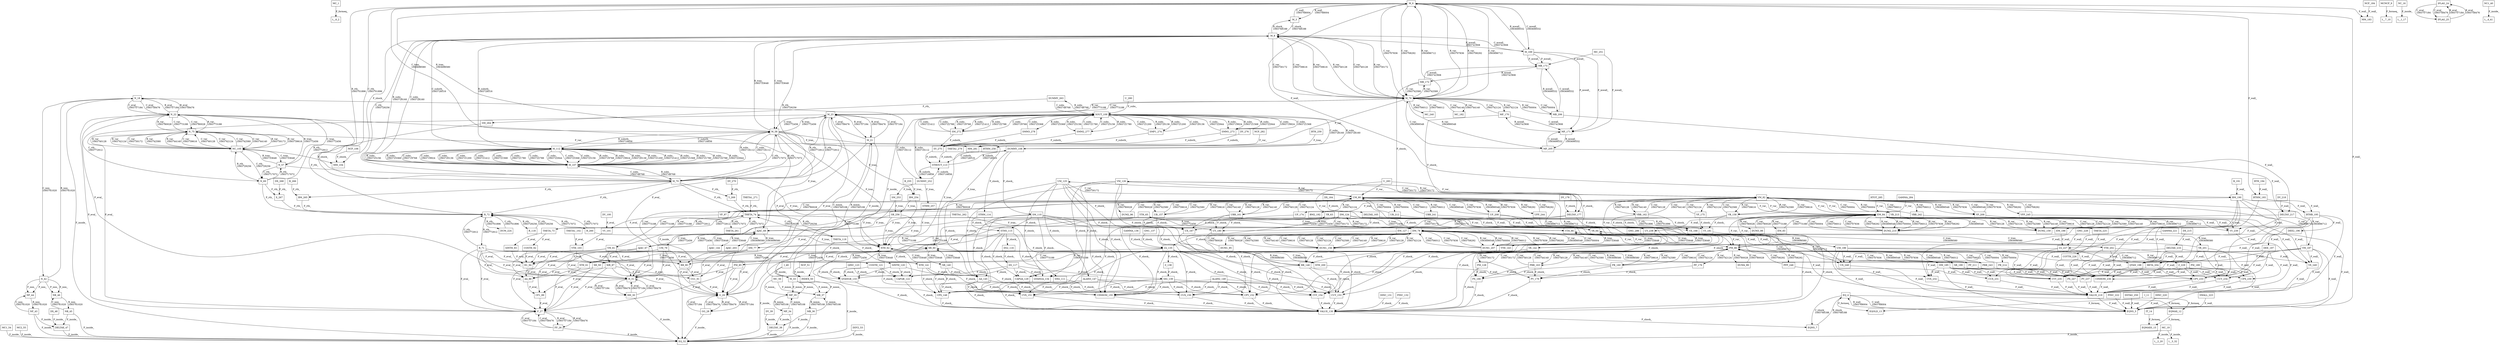 digraph OA_DUG {
node [shape=rectangle];
MC_1->t__6_2[label="F_formeq_"];
EQ_4->EQNS_5[label="C_wall_\l1093768004"];
EQNS_5->EQ_4[label="R_wall_\l1093768004"];
M_3->M_6[label="C_wall_\l1093768004"];
M_6->M_3[label="R_wall_\l1093768004"];
EQ_4->EQNS_7[label="C_shock_\l1093768188"];
EQNS_7->EQ_4[label="R_shock_\l1093768188"];
M_3->M_8[label="C_shock_\l1093768188"];
M_8->M_3[label="R_shock_\l1093768188"];
MCNCF_9->t__7_10[label="F_formeq_"];
I_11->EQMAX_12[label="F_formeq_"];
EQ_4->EQMAX_12[label="F_formeq_"];
I_11->EQOLD_13[label="F_formeq_"];
EQ_4->EQOLD_13[label="F_formeq_"];
IT_14->EQMAXS_15[label="F_formeq_"];
EQMAX_12->EQMAXS_15[label="F_formeq_"];
NC_16->t__1_17[label="F_inside_"];
MC_19->t__2_20[label="F_inside_"];
N_18->N_22[label="C_eval_\l1093757184"];
N_22->N_18[label="R_eval_\l1093757184"];
M_21->M_23[label="C_eval_\l1093757184"];
M_23->M_21[label="R_eval_\l1093757184"];
IFLAG_24->IFLAG_25[label="C_eval_\l1093757184"];
IFLAG_25->IFLAG_24[label="R_eval_\l1093757184"];
FF_26->F_27[label="C_eval_\l1093757184"];
F_27->FF_26[label="R_eval_\l1093757184"];
GG_28->G_29[label="C_eval_\l1093757184"];
G_29->GG_28[label="R_eval_\l1093757184"];
HH_30->H_31[label="C_eval_\l1093757184"];
H_31->HH_30[label="R_eval_\l1093757184"];
N_18->N_22[label="C_eval_\l1093758476"];
N_22->N_18[label="R_eval_\l1093758476"];
M_21->M_23[label="C_eval_\l1093758476"];
M_23->M_21[label="R_eval_\l1093758476"];
IFLAG_24->IFLAG_25[label="C_eval_\l1093758476"];
IFLAG_25->IFLAG_24[label="R_eval_\l1093758476"];
FF_26->F_27[label="C_eval_\l1093758476"];
F_27->FF_26[label="R_eval_\l1093758476"];
GG_28->G_29[label="C_eval_\l1093758476"];
G_29->GG_28[label="R_eval_\l1093758476"];
HH_30->H_31[label="C_eval_\l1093758476"];
H_31->HH_30[label="R_eval_\l1093758476"];
MC_19->t__3_32[label="F_inside_"];
M_21->M_33[label="C_mmm_\l1093760108"];
M_33->M_21[label="R_mmm_\l1093760108"];
MF_34->MF_35[label="C_mmm_\l1093760108"];
MF_35->MF_34[label="R_mmm_\l1093760108"];
MB_36->MB_37[label="C_mmm_\l1093760108"];
MB_37->MB_36[label="R_mmm_\l1093760108"];
MB_36->DELTAY_38[label="F_inside_"];
MF_34->DELTAY_38[label="F_inside_"];
DY_39->DELTAY_38[label="F_inside_"];
NC1_40->t__4_41[label="F_inside_"];
N_18->N_42[label="C_nnn_\l1093761020"];
N_42->N_18[label="R_nnn_\l1093761020"];
NF_43->NF_44[label="C_nnn_\l1093761020"];
NF_44->NF_43[label="R_nnn_\l1093761020"];
NB_45->NB_46[label="C_nnn_\l1093761020"];
NB_46->NB_45[label="R_nnn_\l1093761020"];
NB_45->DELTAX_47[label="F_inside_"];
NF_43->DELTAX_47[label="F_inside_"];
DX_48->DELTAX_47[label="F_inside_"];
I_49->INDEX_50[label="F_inside_"];
M_21->INDEX_50[label="F_inside_"];
N_18->INDEX_50[label="F_inside_"];
NCF_51->INDEX_50[label="F_inside_"];
DELTAX_47->EQ_52[label="F_inside_"];
I_49->EQ_52[label="F_inside_"];
INDEX_50->EQ_52[label="F_inside_"];
M_21->EQ_52[label="F_inside_"];
N_18->EQ_52[label="F_inside_"];
NB_45->EQ_52[label="F_inside_"];
NF_43->EQ_52[label="F_inside_"];
FF_26->EQ_52[label="F_inside_"];
HH_30->EQ_52[label="F_inside_"];
DELTAY_38->EQ_52[label="F_inside_"];
MB_36->EQ_52[label="F_inside_"];
MF_34->EQ_52[label="F_inside_"];
GG_28->EQ_52[label="F_inside_"];
DDY2_53->EQ_52[label="F_inside_"];
MC_19->EQ_52[label="F_inside_"];
MC1_54->EQ_52[label="F_inside_"];
MC2_55->EQ_52[label="F_inside_"];
N_42->NF_44[label="F_nnn_"];
N_42->NB_46[label="F_nnn_"];
M_33->MF_35[label="F_mmm_"];
M_33->MB_37[label="F_mmm_"];
MC_56->MF_35[label="F_mmm_"];
MC_56->MB_37[label="F_mmm_"];
N_22->N_57[label="C_tran_\l1093772456"];
N_57->N_22[label="R_tran_\l1093772456"];
M_23->M_58[label="C_tran_\l1093772456"];
M_58->M_23[label="R_tran_\l1093772456"];
XR_59->XR_60[label="C_tran_\l1093772456"];
XR_60->XR_59[label="R_tran_\l1093772456"];
XTH_61->XTH_62[label="C_tran_\l1093772456"];
XTH_62->XTH_61[label="R_tran_\l1093772456"];
YR_63->YR_64[label="C_tran_\l1093772456"];
YR_64->YR_63[label="R_tran_\l1093772456"];
YTH_65->YTH_66[label="C_tran_\l1093772456"];
YTH_66->YTH_65[label="R_tran_\l1093772456"];
AJAC_67->AJAC_68[label="C_tran_\l1093772456"];
AJAC_68->AJAC_67[label="R_tran_\l1093772456"];
N_22->N_69[label="C_rth_\l1093772912"];
N_69->N_22[label="R_rth_\l1093772912"];
M_23->M_70[label="C_rth_\l1093772912"];
M_70->M_23[label="R_rth_\l1093772912"];
R_71->R_72[label="C_rth_\l1093772912"];
R_72->R_71[label="R_rth_\l1093772912"];
THETA_73->THETA_74[label="C_rth_\l1093772912"];
THETA_74->THETA_73[label="R_rth_\l1093772912"];
N_22->N_75[label="C_var_\l1093773188"];
N_75->N_22[label="R_var_\l1093773188"];
M_23->M_76[label="C_var_\l1093773188"];
M_76->M_23[label="R_var_\l1093773188"];
DM_77->DM_78[label="C_var_\l1093773188"];
DM_78->DM_77[label="R_var_\l1093773188"];
UM_79->UM_80[label="C_var_\l1093773188"];
UM_80->UM_79[label="R_var_\l1093773188"];
VM_81->VM_82[label="C_var_\l1093773188"];
VM_82->VM_81[label="R_var_\l1093773188"];
EM_83->EM_84[label="C_var_\l1093773188"];
EM_84->EM_83[label="R_var_\l1093773188"];
PM_85->PM_86[label="C_var_\l1093773188"];
PM_86->PM_85[label="R_var_\l1093773188"];
AJAC_67->XIR_87[label="F_eval_"];
R_71->XIR_87[label="F_eval_"];
R_71->AA_88[label="F_eval_"];
UM_79->AA_88[label="F_eval_"];
VM_81->AA_88[label="F_eval_"];
XR_59->AA_88[label="F_eval_"];
XTH_61->AA_88[label="F_eval_"];
AA_88->CF1_89[label="F_eval_"];
DM_77->CF1_89[label="F_eval_"];
XIR_87->CF1_89[label="F_eval_"];
CF1_89->F_27[label="F_eval_"];
PM_85->F_27[label="F_eval_"];
UM_79->F_27[label="F_eval_"];
XIR_87->F_27[label="F_eval_"];
XR_59->F_27[label="F_eval_"];
R_71->F_27[label="F_eval_"];
VM_81->F_27[label="F_eval_"];
XTH_61->F_27[label="F_eval_"];
R_71->BB_90[label="F_eval_"];
UM_79->BB_90[label="F_eval_"];
VM_81->BB_90[label="F_eval_"];
YR_63->BB_90[label="F_eval_"];
YTH_65->BB_90[label="F_eval_"];
BB_90->CG1_91[label="F_eval_"];
DM_77->CG1_91[label="F_eval_"];
XIR_87->CG1_91[label="F_eval_"];
CG1_91->G_29[label="F_eval_"];
PM_85->G_29[label="F_eval_"];
UM_79->G_29[label="F_eval_"];
XIR_87->G_29[label="F_eval_"];
YR_63->G_29[label="F_eval_"];
R_71->G_29[label="F_eval_"];
VM_81->G_29[label="F_eval_"];
YTH_65->G_29[label="F_eval_"];
THETA_73->COSTH_92[label="F_eval_"];
THETA_73->SINTH_93[label="F_eval_"];
AJAC_67->H1_94[label="F_eval_"];
COSTH_92->H1_94[label="F_eval_"];
DM_77->H1_94[label="F_eval_"];
R_71->H1_94[label="F_eval_"];
SINTH_93->H1_94[label="F_eval_"];
VM_81->H1_94[label="F_eval_"];
H1_94->H_31[label="F_eval_"];
AJAC_67->H_31[label="F_eval_"];
DM_77->H_31[label="F_eval_"];
PM_85->H_31[label="F_eval_"];
R_71->H_31[label="F_eval_"];
UM_79->H_31[label="F_eval_"];
VM_81->H_31[label="F_eval_"];
N_22->N_75[label="C_var_\l1093780028"];
N_75->N_22[label="R_var_\l1093780028"];
DUM1_95->DM_78[label="C_var_\l1093780028"];
DM_78->DUM1_95[label="R_var_\l1093780028"];
DUM2_96->UM_80[label="C_var_\l1093780028"];
UM_80->DUM2_96[label="R_var_\l1093780028"];
VF_97->VM_82[label="C_var_\l1093780028"];
VM_82->VF_97[label="R_var_\l1093780028"];
DUM3_98->EM_84[label="C_var_\l1093780028"];
EM_84->DUM3_98[label="R_var_\l1093780028"];
DUM4_99->PM_86[label="C_var_\l1093780028"];
PM_86->DUM4_99[label="R_var_\l1093780028"];
DY_100->VY_101[label="F_eval_"];
VF_97->VY_101[label="F_eval_"];
THETA1_102->VTH_103[label="F_eval_"];
VY_101->VTH_103[label="F_eval_"];
VTH_103->H_31[label="F_eval_"];
M_8->MM_104[label="F_shock_"];
NC_105->MM_104[label="F_shock_"];
NCF_106->MM_104[label="F_shock_"];
M_8->M_107[label="C_subs_\l1093728160"];
M_107->M_8[label="R_subs_\l1093728160"];
DUMMY_108->SOUT_109[label="C_subs_\l1093728160"];
SOUT_109->DUMMY_108[label="R_subs_\l1093728160"];
DUMMY_108->SM_110[label="F_shock_"];
SM_110->SM2_111[label="F_shock_"];
M_8->M_112[label="C_substh_\l1093728516"];
M_112->M_8[label="R_substh_\l1093728516"];
DUMMY_108->STHOUT_113[label="C_substh_\l1093728516"];
STHOUT_113->DUMMY_108[label="R_substh_\l1093728516"];
DUMMY_108->STHM_114[label="F_shock_"];
SM_110->STHS_115[label="F_shock_"];
STHM_114->STHS_115[label="F_shock_"];
STHS_115->DS2_116[label="F_shock_"];
DS2_116->DS_117[label="F_shock_"];
NC_105->N_69[label="C_rth_\l1093729256"];
N_69->NC_105[label="R_rth_\l1093729256"];
M_8->M_70[label="C_rth_\l1093729256"];
M_70->M_8[label="R_rth_\l1093729256"];
R_118->R_72[label="C_rth_\l1093729256"];
R_72->R_118[label="R_rth_\l1093729256"];
THETA_119->THETA_74[label="C_rth_\l1093729256"];
THETA_74->THETA_119[label="R_rth_\l1093729256"];
THETA_119->SINTH_120[label="F_shock_"];
THETA_119->COSTH_121[label="F_shock_"];
COSTH_121->CAPQB_122[label="F_shock_"];
DS_117->CAPQB_122[label="F_shock_"];
SINTH_120->CAPQB_122[label="F_shock_"];
STHS_115->CAPQB_122[label="F_shock_"];
QINC_123->CAPQB_122[label="F_shock_"];
NC_105->N_75[label="C_var_\l1093730172"];
N_75->NC_105[label="R_var_\l1093730172"];
M_8->M_76[label="C_var_\l1093730172"];
M_76->M_8[label="R_var_\l1093730172"];
DM_124->DM_78[label="C_var_\l1093730172"];
DM_78->DM_124[label="R_var_\l1093730172"];
UM_125->UM_80[label="C_var_\l1093730172"];
UM_80->UM_125[label="R_var_\l1093730172"];
VM_126->VM_82[label="C_var_\l1093730172"];
VM_82->VM_126[label="R_var_\l1093730172"];
EM_127->EM_84[label="C_var_\l1093730172"];
EM_84->EM_127[label="R_var_\l1093730172"];
PM_128->PM_86[label="C_var_\l1093730172"];
PM_86->PM_128[label="R_var_\l1093730172"];
DS_117->CAPQA_129[label="F_shock_"];
STHS_115->CAPQA_129[label="F_shock_"];
UM_125->CAPQA_129[label="F_shock_"];
VM_126->CAPQA_129[label="F_shock_"];
CAPQA_129->VALUE_130[label="F_shock_"];
CAPQB_122->VALUE_130[label="F_shock_"];
DM_124->VALUE_130[label="F_shock_"];
DINC_131->VALUE_130[label="F_shock_"];
VALUE_130->EQNS_7[label="F_shock_"];
PM_128->VALUE_130[label="F_shock_"];
PINC_132->VALUE_130[label="F_shock_"];
COSTH_121->QTANGB_133[label="F_shock_"];
DS_117->QTANGB_133[label="F_shock_"];
SINTH_120->QTANGB_133[label="F_shock_"];
STHS_115->QTANGB_133[label="F_shock_"];
QINC_123->QTANGB_133[label="F_shock_"];
DS_117->QTANGA_134[label="F_shock_"];
STHS_115->QTANGA_134[label="F_shock_"];
UM_125->QTANGA_134[label="F_shock_"];
VM_126->QTANGA_134[label="F_shock_"];
QTANGA_134->VALUE_130[label="F_shock_"];
QTANGB_133->VALUE_130[label="F_shock_"];
EM_127->Z2_135[label="F_shock_"];
GAMMA_136->Z2_135[label="F_shock_"];
GM1_137->Z2_135[label="F_shock_"];
Z2_135->Z_138[label="F_shock_"];
DS_117->SIG_139[label="F_shock_"];
Z_138->SIG_139[label="F_shock_"];
NC_105->N_57[label="C_tran_\l1093733648"];
N_57->NC_105[label="R_tran_\l1093733648"];
M_8->M_58[label="C_tran_\l1093733648"];
M_58->M_8[label="R_tran_\l1093733648"];
XR_140->XR_60[label="C_tran_\l1093733648"];
XR_60->XR_140[label="R_tran_\l1093733648"];
XTH_141->XTH_62[label="C_tran_\l1093733648"];
XTH_62->XTH_141[label="R_tran_\l1093733648"];
YR_142->YR_64[label="C_tran_\l1093733648"];
YR_64->YR_142[label="R_tran_\l1093733648"];
YTH_143->YTH_66[label="C_tran_\l1093733648"];
YTH_66->YTH_143[label="R_tran_\l1093733648"];
AJAC_144->AJAC_68[label="C_tran_\l1093733648"];
AJAC_68->AJAC_144[label="R_tran_\l1093733648"];
SM_110->AA_145[label="F_shock_"];
UM_125->AA_145[label="F_shock_"];
VM_126->AA_145[label="F_shock_"];
XR_140->AA_145[label="F_shock_"];
XTH_141->AA_145[label="F_shock_"];
SM_110->BB_146[label="F_shock_"];
UM_125->BB_146[label="F_shock_"];
VM_126->BB_146[label="F_shock_"];
YR_142->BB_146[label="F_shock_"];
YTH_143->BB_146[label="F_shock_"];
STHM_114->ALAM3_147[label="F_shock_"];
AA_145->CPX_148[label="F_shock_"];
ALAM2_149->CPX_148[label="F_shock_"];
ALAM3_147->CPX_148[label="F_shock_"];
SIG_139->CPX_148[label="F_shock_"];
SM2_111->CPX_148[label="F_shock_"];
XR_140->CPX_148[label="F_shock_"];
XTH_141->CPX_148[label="F_shock_"];
Z2_135->CPX_148[label="F_shock_"];
AA_145->CUX_150[label="F_shock_"];
ALAM2_149->CUX_150[label="F_shock_"];
DM_124->CUX_150[label="F_shock_"];
SIG_139->CUX_150[label="F_shock_"];
XR_140->CUX_150[label="F_shock_"];
Z2_135->CUX_150[label="F_shock_"];
AA_145->CVX_151[label="F_shock_"];
ALAM3_147->CVX_151[label="F_shock_"];
DM_124->CVX_151[label="F_shock_"];
SIG_139->CVX_151[label="F_shock_"];
SM_110->CVX_151[label="F_shock_"];
XTH_141->CVX_151[label="F_shock_"];
Z2_135->CVX_151[label="F_shock_"];
ALAM2_149->CPY_152[label="F_shock_"];
ALAM3_147->CPY_152[label="F_shock_"];
BB_146->CPY_152[label="F_shock_"];
SIG_139->CPY_152[label="F_shock_"];
SM2_111->CPY_152[label="F_shock_"];
YR_142->CPY_152[label="F_shock_"];
YTH_143->CPY_152[label="F_shock_"];
Z2_135->CPY_152[label="F_shock_"];
ALAM2_149->CUY_153[label="F_shock_"];
BB_146->CUY_153[label="F_shock_"];
DM_124->CUY_153[label="F_shock_"];
SIG_139->CUY_153[label="F_shock_"];
YR_142->CUY_153[label="F_shock_"];
Z2_135->CUY_153[label="F_shock_"];
ALAM3_147->CVY_154[label="F_shock_"];
BB_146->CVY_154[label="F_shock_"];
DM_124->CVY_154[label="F_shock_"];
SIG_139->CVY_154[label="F_shock_"];
SM_110->CVY_154[label="F_shock_"];
YTH_143->CVY_154[label="F_shock_"];
Z2_135->CVY_154[label="F_shock_"];
ALAM2_149->CINHOM_155[label="F_shock_"];
ALAM3_147->CINHOM_155[label="F_shock_"];
COSTH_121->CINHOM_155[label="F_shock_"];
DM_124->CINHOM_155[label="F_shock_"];
SIG_139->CINHOM_155[label="F_shock_"];
SINTH_120->CINHOM_155[label="F_shock_"];
SM_110->CINHOM_155[label="F_shock_"];
UM_125->CINHOM_155[label="F_shock_"];
VM_126->CINHOM_155[label="F_shock_"];
Z2_135->CINHOM_155[label="F_shock_"];
NC_105->N_75[label="C_var_\l1093739616"];
N_75->NC_105[label="R_var_\l1093739616"];
M_8->M_76[label="C_var_\l1093739616"];
M_76->M_8[label="R_var_\l1093739616"];
DUM1_156->DM_78[label="C_var_\l1093739616"];
DM_78->DUM1_156[label="R_var_\l1093739616"];
UB_157->UM_80[label="C_var_\l1093739616"];
UM_80->UB_157[label="R_var_\l1093739616"];
VB_158->VM_82[label="C_var_\l1093739616"];
VM_82->VB_158[label="R_var_\l1093739616"];
DUM2_159->EM_84[label="C_var_\l1093739616"];
EM_84->DUM2_159[label="R_var_\l1093739616"];
PB_160->PM_86[label="C_var_\l1093739616"];
PM_86->PB_160[label="R_var_\l1093739616"];
NC_105->N_75[label="C_var_\l1093740128"];
N_75->NC_105[label="R_var_\l1093740128"];
M_8->M_76[label="C_var_\l1093740128"];
M_76->M_8[label="R_var_\l1093740128"];
DUM1_156->DM_78[label="C_var_\l1093740128"];
DM_78->DUM1_156[label="R_var_\l1093740128"];
UBB_161->UM_80[label="C_var_\l1093740128"];
UM_80->UBB_161[label="R_var_\l1093740128"];
VBB_162->VM_82[label="C_var_\l1093740128"];
VM_82->VBB_162[label="R_var_\l1093740128"];
DUM2_159->EM_84[label="C_var_\l1093740128"];
EM_84->DUM2_159[label="R_var_\l1093740128"];
PBB_163->PM_86[label="C_var_\l1093740128"];
PM_86->PBB_163[label="R_var_\l1093740128"];
DX_164->DELTAX_165[label="F_shock_"];
DELTAX_165->PX_166[label="F_shock_"];
PB_160->PX_166[label="F_shock_"];
PBB_163->PX_166[label="F_shock_"];
PM_128->PX_166[label="F_shock_"];
DELTAX_165->UX_167[label="F_shock_"];
UB_157->UX_167[label="F_shock_"];
UBB_161->UX_167[label="F_shock_"];
UM_125->UX_167[label="F_shock_"];
DELTAX_165->VX_168[label="F_shock_"];
VB_158->VX_168[label="F_shock_"];
VBB_162->VX_168[label="F_shock_"];
VM_126->VX_168[label="F_shock_"];
M_8->M_169[label="C_mwall_\l1093741908"];
M_169->M_8[label="R_mwall_\l1093741908"];
MF_170->MF_171[label="C_mwall_\l1093741908"];
MF_171->MF_170[label="R_mwall_\l1093741908"];
MB_172->MB_173[label="C_mwall_\l1093741908"];
MB_173->MB_172[label="R_mwall_\l1093741908"];
NC_105->N_75[label="C_var_\l1093742124"];
N_75->NC_105[label="R_var_\l1093742124"];
MF_170->M_76[label="C_var_\l1093742124"];
M_76->MF_170[label="R_var_\l1093742124"];
DUM1_156->DM_78[label="C_var_\l1093742124"];
DM_78->DUM1_156[label="R_var_\l1093742124"];
UF_174->UM_80[label="C_var_\l1093742124"];
UM_80->UF_174[label="R_var_\l1093742124"];
VF_175->VM_82[label="C_var_\l1093742124"];
VM_82->VF_175[label="R_var_\l1093742124"];
DUM2_159->EM_84[label="C_var_\l1093742124"];
EM_84->DUM2_159[label="R_var_\l1093742124"];
PF_176->PM_86[label="C_var_\l1093742124"];
PM_86->PF_176[label="R_var_\l1093742124"];
NC_105->N_75[label="C_var_\l1093742580"];
N_75->NC_105[label="R_var_\l1093742580"];
MB_172->M_76[label="C_var_\l1093742580"];
M_76->MB_172[label="R_var_\l1093742580"];
DUM1_156->DM_78[label="C_var_\l1093742580"];
DM_78->DUM1_156[label="R_var_\l1093742580"];
UB_157->UM_80[label="C_var_\l1093742580"];
UM_80->UB_157[label="R_var_\l1093742580"];
VB_158->VM_82[label="C_var_\l1093742580"];
VM_82->VB_158[label="R_var_\l1093742580"];
DUM2_159->EM_84[label="C_var_\l1093742580"];
EM_84->DUM2_159[label="R_var_\l1093742580"];
PB_160->PM_86[label="C_var_\l1093742580"];
PM_86->PB_160[label="R_var_\l1093742580"];
MB_172->DELTAY_177[label="F_shock_"];
MF_170->DELTAY_177[label="F_shock_"];
DY_178->DELTAY_177[label="F_shock_"];
DELTAY_177->PY_179[label="F_shock_"];
PB_160->PY_179[label="F_shock_"];
PF_176->PY_179[label="F_shock_"];
DELTAY_177->UY_180[label="F_shock_"];
UB_157->UY_180[label="F_shock_"];
UF_174->UY_180[label="F_shock_"];
DELTAY_177->VY_181[label="F_shock_"];
VB_158->VY_181[label="F_shock_"];
VF_175->VY_181[label="F_shock_"];
NC_105->N_75[label="C_var_\l1093744140"];
N_75->NC_105[label="R_var_\l1093744140"];
MC_182->M_76[label="C_var_\l1093744140"];
M_76->MC_182[label="R_var_\l1093744140"];
DUM1_156->DM_78[label="C_var_\l1093744140"];
DM_78->DUM1_156[label="R_var_\l1093744140"];
UBB_161->UM_80[label="C_var_\l1093744140"];
UM_80->UBB_161[label="R_var_\l1093744140"];
VBB_162->VM_82[label="C_var_\l1093744140"];
VM_82->VBB_162[label="R_var_\l1093744140"];
DUM2_159->EM_84[label="C_var_\l1093744140"];
EM_84->DUM2_159[label="R_var_\l1093744140"];
PBB_163->PM_86[label="C_var_\l1093744140"];
PM_86->PBB_163[label="R_var_\l1093744140"];
PBB_163->PY_179[label="F_shock_"];
UBB_161->UY_180[label="F_shock_"];
VBB_162->VY_181[label="F_shock_"];
CINHOM_155->VALUE_130[label="F_shock_"];
CPX_148->VALUE_130[label="F_shock_"];
CPY_152->VALUE_130[label="F_shock_"];
CUX_150->VALUE_130[label="F_shock_"];
CUY_153->VALUE_130[label="F_shock_"];
CVX_151->VALUE_130[label="F_shock_"];
CVY_154->VALUE_130[label="F_shock_"];
PX_166->VALUE_130[label="F_shock_"];
PY_179->VALUE_130[label="F_shock_"];
UX_167->VALUE_130[label="F_shock_"];
UY_180->VALUE_130[label="F_shock_"];
VX_168->VALUE_130[label="F_shock_"];
VY_181->VALUE_130[label="F_shock_"];
M_6->MM_183[label="F_wall_"];
NCF_184->MM_183[label="F_wall_"];
M_6->M_76[label="C_var_\l1093696712"];
M_76->M_6[label="R_var_\l1093696712"];
DM_185->DM_78[label="C_var_\l1093696712"];
DM_78->DM_185[label="R_var_\l1093696712"];
UM_186->UM_80[label="C_var_\l1093696712"];
UM_80->UM_186[label="R_var_\l1093696712"];
VM_187->VM_82[label="C_var_\l1093696712"];
VM_82->VM_187[label="R_var_\l1093696712"];
EM_188->EM_84[label="C_var_\l1093696712"];
EM_84->EM_188[label="R_var_\l1093696712"];
PM_189->PM_86[label="C_var_\l1093696712"];
PM_86->PM_189[label="R_var_\l1093696712"];
M_6->BM_190[label="F_wall_"];
B_191->BM_190[label="F_wall_"];
BM_190->BM2_192[label="F_wall_"];
M_6->BTHM_193[label="F_wall_"];
BTH_194->BTHM_193[label="F_wall_"];
BM_190->BTHB_195[label="F_wall_"];
BTHM_193->BTHB_195[label="F_wall_"];
BTHB_195->DEE2_196[label="F_wall_"];
DEE2_196->DEE_197[label="F_wall_"];
BTHB_195->QTAN_198[label="F_wall_"];
DEE_197->QTAN_198[label="F_wall_"];
UM_186->QTAN_198[label="F_wall_"];
VM_187->QTAN_198[label="F_wall_"];
M_6->M_58[label="C_tran_\l1093698580"];
M_58->M_6[label="R_tran_\l1093698580"];
XR_199->XR_60[label="C_tran_\l1093698580"];
XR_60->XR_199[label="R_tran_\l1093698580"];
XTH_200->XTH_62[label="C_tran_\l1093698580"];
XTH_62->XTH_200[label="R_tran_\l1093698580"];
YR_201->YR_64[label="C_tran_\l1093698580"];
YR_64->YR_201[label="R_tran_\l1093698580"];
YTH_202->YTH_66[label="C_tran_\l1093698580"];
YTH_66->YTH_202[label="R_tran_\l1093698580"];
AJAC_203->AJAC_68[label="C_tran_\l1093698580"];
AJAC_68->AJAC_203[label="R_tran_\l1093698580"];
BM_190->BETA_204[label="F_wall_"];
UM_186->BETA_204[label="F_wall_"];
VM_187->BETA_204[label="F_wall_"];
YR_201->BETA_204[label="F_wall_"];
YTH_202->BETA_204[label="F_wall_"];
M_6->M_169[label="C_mwall_\l1093699332"];
M_169->M_6[label="R_mwall_\l1093699332"];
MF_205->MF_171[label="C_mwall_\l1093699332"];
MF_171->MF_205[label="R_mwall_\l1093699332"];
MB_206->MB_173[label="C_mwall_\l1093699332"];
MB_173->MB_206[label="R_mwall_\l1093699332"];
MF_205->M_76[label="C_var_\l1093699548"];
M_76->MF_205[label="R_var_\l1093699548"];
DUM1_207->DM_78[label="C_var_\l1093699548"];
DM_78->DUM1_207[label="R_var_\l1093699548"];
UF_208->UM_80[label="C_var_\l1093699548"];
UM_80->UF_208[label="R_var_\l1093699548"];
VF_209->VM_82[label="C_var_\l1093699548"];
VM_82->VF_209[label="R_var_\l1093699548"];
DUM2_210->EM_84[label="C_var_\l1093699548"];
EM_84->DUM2_210[label="R_var_\l1093699548"];
PF_211->PM_86[label="C_var_\l1093699548"];
PM_86->PF_211[label="R_var_\l1093699548"];
MB_206->M_76[label="C_var_\l1093700004"];
M_76->MB_206[label="R_var_\l1093700004"];
DUM1_207->DM_78[label="C_var_\l1093700004"];
DM_78->DUM1_207[label="R_var_\l1093700004"];
UB_212->UM_80[label="C_var_\l1093700004"];
UM_80->UB_212[label="R_var_\l1093700004"];
VB_213->VM_82[label="C_var_\l1093700004"];
VM_82->VB_213[label="R_var_\l1093700004"];
DUM2_210->EM_84[label="C_var_\l1093700004"];
EM_84->DUM2_210[label="R_var_\l1093700004"];
PB_214->PM_86[label="C_var_\l1093700004"];
PM_86->PB_214[label="R_var_\l1093700004"];
DX_215->DELTAX_216[label="F_wall_"];
MB_206->DELTAY_217[label="F_wall_"];
MF_205->DELTAY_217[label="F_wall_"];
DY_218->DELTAY_217[label="F_wall_"];
BTHB_195->VALUE_219[label="F_wall_"];
UM_186->VALUE_219[label="F_wall_"];
VM_187->VALUE_219[label="F_wall_"];
VALUE_219->EQNS_5[label="F_wall_"];
DM_185->EQNS_5[label="F_wall_"];
PM_189->EQNS_5[label="F_wall_"];
DINC_220->EQNS_5[label="F_wall_"];
GAMMA_221->EQNS_5[label="F_wall_"];
PINC_222->EQNS_5[label="F_wall_"];
SWALL_223->EQNS_5[label="F_wall_"];
M_6->M_70[label="C_rth_\l1093701896"];
M_70->M_6[label="R_rth_\l1093701896"];
DUM_224->R_72[label="C_rth_\l1093701896"];
R_72->DUM_224[label="R_rth_\l1093701896"];
THETA_225->THETA_74[label="C_rth_\l1093701896"];
THETA_74->THETA_225[label="R_rth_\l1093701896"];
THETA_225->COTTH_226[label="F_wall_"];
EM_188->Z2_227[label="F_wall_"];
GAMMA_221->Z2_227[label="F_wall_"];
GM1_228->Z2_227[label="F_wall_"];
Z2_227->Z_229[label="F_wall_"];
DEE_197->CPX_230[label="F_wall_"];
XR_199->CPX_230[label="F_wall_"];
Z_229->CPX_230[label="F_wall_"];
DM_185->CUX_231[label="F_wall_"];
XR_199->CUX_231[label="F_wall_"];
Z2_227->CUX_231[label="F_wall_"];
BM_190->CVX_232[label="F_wall_"];
DM_185->CVX_232[label="F_wall_"];
XTH_200->CVX_232[label="F_wall_"];
Z2_227->CVX_232[label="F_wall_"];
BETA_204->CPY_233[label="F_wall_"];
BM_190->CPY_233[label="F_wall_"];
BTHB_195->CPY_233[label="F_wall_"];
DEE_197->CPY_233[label="F_wall_"];
YR_201->CPY_233[label="F_wall_"];
YTH_202->CPY_233[label="F_wall_"];
Z_229->CPY_233[label="F_wall_"];
BETA_204->CUY_234[label="F_wall_"];
DEE_197->CUY_234[label="F_wall_"];
DM_185->CUY_234[label="F_wall_"];
YR_201->CUY_234[label="F_wall_"];
Z_229->CUY_234[label="F_wall_"];
BETA_204->CVY_235[label="F_wall_"];
BM_190->CVY_235[label="F_wall_"];
BTHM_193->CVY_235[label="F_wall_"];
DEE_197->CVY_235[label="F_wall_"];
DM_185->CVY_235[label="F_wall_"];
YTH_202->CVY_235[label="F_wall_"];
Z_229->CVY_235[label="F_wall_"];
BM_190->CINHOM_236[label="F_wall_"];
COTTH_226->CINHOM_236[label="F_wall_"];
DM_185->CINHOM_236[label="F_wall_"];
QTAN_198->CINHOM_236[label="F_wall_"];
UM_186->CINHOM_236[label="F_wall_"];
VM_187->CINHOM_236[label="F_wall_"];
Z_229->CINHOM_236[label="F_wall_"];
DELTAY_217->PY_237[label="F_wall_"];
PB_214->PY_237[label="F_wall_"];
PF_211->PY_237[label="F_wall_"];
DELTAY_217->UY_238[label="F_wall_"];
UB_212->UY_238[label="F_wall_"];
UF_208->UY_238[label="F_wall_"];
DELTAY_217->VY_239[label="F_wall_"];
VB_213->VY_239[label="F_wall_"];
VF_209->VY_239[label="F_wall_"];
MC_240->M_76[label="C_var_\l1093706012"];
M_76->MC_240[label="R_var_\l1093706012"];
DUM1_207->DM_78[label="C_var_\l1093706012"];
DM_78->DUM1_207[label="R_var_\l1093706012"];
UBB_241->UM_80[label="C_var_\l1093706012"];
UM_80->UBB_241[label="R_var_\l1093706012"];
VBB_242->VM_82[label="C_var_\l1093706012"];
VM_82->VBB_242[label="R_var_\l1093706012"];
DUM2_210->EM_84[label="C_var_\l1093706012"];
EM_84->DUM2_210[label="R_var_\l1093706012"];
PBB_243->PM_86[label="C_var_\l1093706012"];
PM_86->PBB_243[label="R_var_\l1093706012"];
PBB_243->PY_237[label="F_wall_"];
UBB_241->UY_238[label="F_wall_"];
VBB_242->VY_239[label="F_wall_"];
M_6->M_76[label="C_var_\l1093707836"];
M_76->M_6[label="R_var_\l1093707836"];
DUM1_207->DM_78[label="C_var_\l1093707836"];
DM_78->DUM1_207[label="R_var_\l1093707836"];
UF_208->UM_80[label="C_var_\l1093707836"];
UM_80->UF_208[label="R_var_\l1093707836"];
VF_209->VM_82[label="C_var_\l1093707836"];
VM_82->VF_209[label="R_var_\l1093707836"];
DUM2_210->EM_84[label="C_var_\l1093707836"];
EM_84->DUM2_210[label="R_var_\l1093707836"];
PF_211->PM_86[label="C_var_\l1093707836"];
PM_86->PF_211[label="R_var_\l1093707836"];
M_6->M_76[label="C_var_\l1093708292"];
M_76->M_6[label="R_var_\l1093708292"];
DUM1_207->DM_78[label="C_var_\l1093708292"];
DM_78->DUM1_207[label="R_var_\l1093708292"];
UFF_244->UM_80[label="C_var_\l1093708292"];
UM_80->UFF_244[label="R_var_\l1093708292"];
VFF_245->VM_82[label="C_var_\l1093708292"];
VM_82->VFF_245[label="R_var_\l1093708292"];
DUM2_210->EM_84[label="C_var_\l1093708292"];
EM_84->DUM2_210[label="R_var_\l1093708292"];
PFF_246->PM_86[label="C_var_\l1093708292"];
PM_86->PFF_246[label="R_var_\l1093708292"];
DELTAX_216->PX_247[label="F_wall_"];
PF_211->PX_247[label="F_wall_"];
PFF_246->PX_247[label="F_wall_"];
PM_189->PX_247[label="F_wall_"];
DELTAX_216->UX_248[label="F_wall_"];
UF_208->UX_248[label="F_wall_"];
UFF_244->UX_248[label="F_wall_"];
UM_186->UX_248[label="F_wall_"];
DELTAX_216->VX_249[label="F_wall_"];
VF_209->VX_249[label="F_wall_"];
VFF_245->VX_249[label="F_wall_"];
VM_187->VX_249[label="F_wall_"];
CINHOM_236->VALUE_219[label="F_wall_"];
CPX_230->VALUE_219[label="F_wall_"];
CPY_233->VALUE_219[label="F_wall_"];
CUX_231->VALUE_219[label="F_wall_"];
CUY_234->VALUE_219[label="F_wall_"];
CVX_232->VALUE_219[label="F_wall_"];
CVY_235->VALUE_219[label="F_wall_"];
PX_247->VALUE_219[label="F_wall_"];
PY_237->VALUE_219[label="F_wall_"];
UX_248->VALUE_219[label="F_wall_"];
UY_238->VALUE_219[label="F_wall_"];
VX_249->VALUE_219[label="F_wall_"];
VY_239->VALUE_219[label="F_wall_"];
DSTAG_250->EQNS_5[label="F_wall_"];
UM_186->EQNS_5[label="F_wall_"];
VM_187->EQNS_5[label="F_wall_"];
M_169->MF_171[label="F_mwall_"];
M_169->MB_173[label="F_mwall_"];
MC_251->MF_171[label="F_mwall_"];
MC_251->MB_173[label="F_mwall_"];
M_58->M_107[label="C_subs_\l1093716112"];
M_107->M_58[label="R_subs_\l1093716112"];
DUMMY_252->SOUT_109[label="C_subs_\l1093716112"];
SOUT_109->DUMMY_252[label="R_subs_\l1093716112"];
DUMMY_252->SM_253[label="F_tran_"];
M_58->BM_254[label="F_tran_"];
B_255->BM_254[label="F_tran_"];
BM_254->SB_256[label="F_tran_"];
SM_253->SB_256[label="F_tran_"];
M_58->M_112[label="C_substh_\l1093716656"];
M_112->M_58[label="R_substh_\l1093716656"];
DUMMY_252->STHOUT_113[label="C_substh_\l1093716656"];
STHOUT_113->DUMMY_252[label="R_substh_\l1093716656"];
DUMMY_252->STHM_257[label="F_tran_"];
M_58->BTHM_258[label="F_tran_"];
BTH_259->BTHM_258[label="F_tran_"];
N_57->N_69[label="C_rth_\l1093717072"];
N_69->N_57[label="R_rth_\l1093717072"];
M_58->M_70[label="C_rth_\l1093717072"];
M_70->M_58[label="R_rth_\l1093717072"];
R_260->R_72[label="C_rth_\l1093717072"];
R_72->R_260[label="R_rth_\l1093717072"];
THETA_261->THETA_74[label="C_rth_\l1093717072"];
THETA_74->THETA_261[label="R_rth_\l1093717072"];
SB_256->XR_60[label="F_tran_"];
BM_254->XTH_62[label="F_tran_"];
BTHM_258->XTH_62[label="F_tran_"];
R_260->XTH_62[label="F_tran_"];
SB_256->XTH_62[label="F_tran_"];
SM_253->XTH_62[label="F_tran_"];
STHM_257->XTH_62[label="F_tran_"];
THETA1_262->YTH_66[label="F_tran_"];
SB_256->AJAC_68[label="F_tran_"];
THETA1_262->AJAC_68[label="F_tran_"];
M_70->M_107[label="C_subs_\l1093748768"];
M_107->M_70[label="R_subs_\l1093748768"];
DUMMY_263->SOUT_109[label="C_subs_\l1093748768"];
SOUT_109->DUMMY_263[label="R_subs_\l1093748768"];
DUMMY_263->SM_264[label="F_rth_"];
M_70->BM_265[label="F_rth_"];
B_266->BM_265[label="F_rth_"];
N_69->X_267[label="F_rth_"];
DX_268->X_267[label="F_rth_"];
BM_265->R_72[label="F_rth_"];
SM_264->R_72[label="F_rth_"];
X_267->R_72[label="F_rth_"];
M_70->Y_269[label="F_rth_"];
DY_270->Y_269[label="F_rth_"];
Y_269->THETA_74[label="F_rth_"];
THETA1_271->THETA_74[label="F_rth_"];
M_112->M_107[label="C_subs_\l1093719768"];
M_107->M_112[label="R_subs_\l1093719768"];
SM_272->SOUT_109[label="C_subs_\l1093719768"];
SOUT_109->SM_272[label="R_subs_\l1093719768"];
M_112->M_107[label="C_subs_\l1093719924"];
M_107->M_112[label="R_subs_\l1093719924"];
SMM1_273->SOUT_109[label="C_subs_\l1093719924"];
SOUT_109->SMM1_273[label="R_subs_\l1093719924"];
M_112->M_107[label="C_subs_\l1093720136"];
M_107->M_112[label="R_subs_\l1093720136"];
SMP1_274->SOUT_109[label="C_subs_\l1093720136"];
SOUT_109->SMP1_274[label="R_subs_\l1093720136"];
SM_272->SY_275[label="F_substh_"];
SMM1_273->SY_275[label="F_substh_"];
SMP1_274->SY_275[label="F_substh_"];
DY_276->SY_275[label="F_substh_"];
M_112->M_107[label="C_subs_\l1093721200"];
M_107->M_112[label="R_subs_\l1093721200"];
SMP1_274->SOUT_109[label="C_subs_\l1093721200"];
SOUT_109->SMP1_274[label="R_subs_\l1093721200"];
M_112->M_107[label="C_subs_\l1093721412"];
M_107->M_112[label="R_subs_\l1093721412"];
SM_272->SOUT_109[label="C_subs_\l1093721412"];
SOUT_109->SM_272[label="R_subs_\l1093721412"];
M_112->M_107[label="C_subs_\l1093721568"];
M_107->M_112[label="R_subs_\l1093721568"];
SMM1_273->SOUT_109[label="C_subs_\l1093721568"];
SOUT_109->SMM1_273[label="R_subs_\l1093721568"];
M_112->M_107[label="C_subs_\l1093721780"];
M_107->M_112[label="R_subs_\l1093721780"];
SMM2_277->SOUT_109[label="C_subs_\l1093721780"];
SOUT_109->SMM2_277[label="R_subs_\l1093721780"];
SMM2_277->SY_275[label="F_substh_"];
M_112->M_107[label="C_subs_\l1093722788"];
M_107->M_112[label="R_subs_\l1093722788"];
SM_272->SOUT_109[label="C_subs_\l1093722788"];
SOUT_109->SM_272[label="R_subs_\l1093722788"];
M_112->M_107[label="C_subs_\l1093722944"];
M_107->M_112[label="R_subs_\l1093722944"];
SMM1_273->SOUT_109[label="C_subs_\l1093722944"];
SOUT_109->SMM1_273[label="R_subs_\l1093722944"];
M_112->M_107[label="C_subs_\l1093723156"];
M_107->M_112[label="R_subs_\l1093723156"];
SMM2_277->SOUT_109[label="C_subs_\l1093723156"];
SOUT_109->SMM2_277[label="R_subs_\l1093723156"];
M_112->M_107[label="C_subs_\l1093723368"];
M_107->M_112[label="R_subs_\l1093723368"];
SMM3_278->SOUT_109[label="C_subs_\l1093723368"];
SOUT_109->SMM3_278[label="R_subs_\l1093723368"];
SMM3_278->SY_275[label="F_substh_"];
SY_275->STHOUT_113[label="F_substh_"];
THETA1_279->STHOUT_113[label="F_substh_"];
U_280->SOUT_109[label="F_subs_"];
N_75->MM_281[label="F_var_"];
M_76->MM_281[label="F_var_"];
NCF_282->MM_281[label="F_var_"];
U_283->DM_78[label="F_var_"];
U_283->UM_80[label="F_var_"];
U_283->VM_82[label="F_var_"];
UM_80->EM_84[label="F_var_"];
VM_82->EM_84[label="F_var_"];
GAMMA_284->EM_84[label="F_var_"];
HTOT_285->EM_84[label="F_var_"];
DM_78->PM_86[label="F_var_"];
EM_84->PM_86[label="F_var_"];
GM1_286->PM_86[label="F_var_"];
M_33->MF_35[label="P_mmm_"];
M_33->MB_37[label="P_mmm_"];
N_42->NF_44[label="P_nnn_"];
N_42->NB_46[label="P_nnn_"];
N_69->R_72[label="P_rth_"];
M_70->R_72[label="P_rth_"];
M_70->THETA_74[label="P_rth_"];
N_57->XTH_62[label="P_tran_"];
M_58->XR_60[label="P_tran_"];
M_58->XTH_62[label="P_tran_"];
M_58->AJAC_68[label="P_tran_"];
M_169->MF_171[label="P_mwall_"];
M_169->MB_173[label="P_mwall_"];
DM_78->PM_86[label="P_var_"];
UM_80->EM_84[label="P_var_"];
UM_80->PM_86[label="P_var_"];
VM_82->EM_84[label="P_var_"];
VM_82->PM_86[label="P_var_"];
EM_84->PM_86[label="P_var_"];
N_22->F_27[label="P_eval_"];
N_22->G_29[label="P_eval_"];
N_22->H_31[label="P_eval_"];
M_23->F_27[label="P_eval_"];
M_23->G_29[label="P_eval_"];
M_23->H_31[label="P_eval_"];
M_6->EQNS_5[label="P_wall_"];
}

